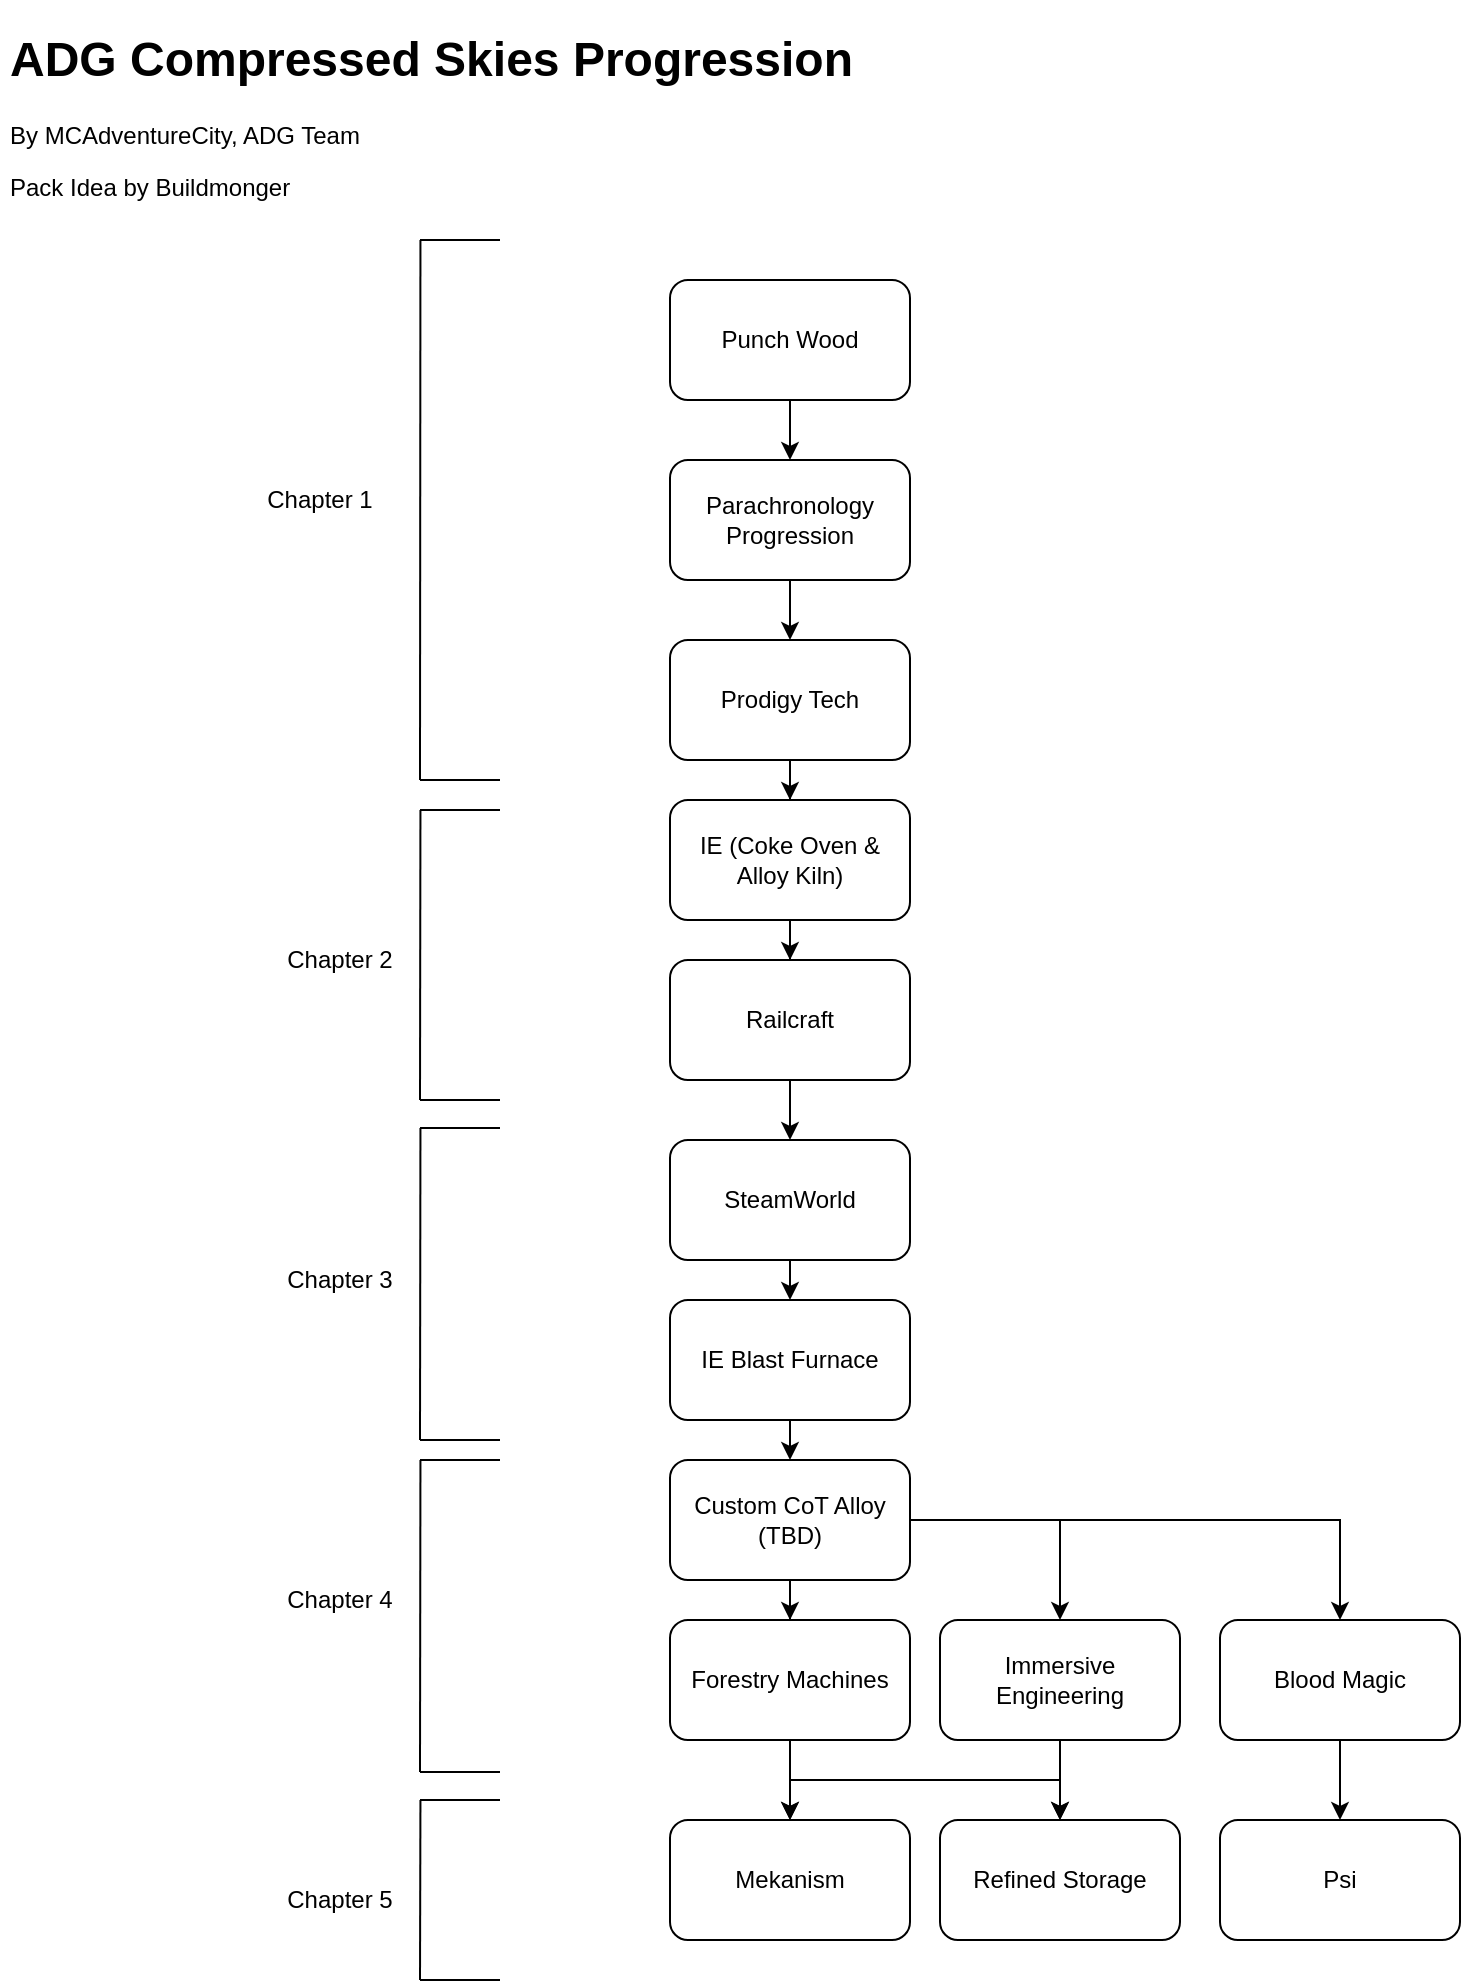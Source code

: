 <mxfile version="13.9.9" type="device"><diagram id="Wv6tV-IQ2K18I9lUvVd1" name="Page-1"><mxGraphModel dx="1422" dy="814" grid="1" gridSize="10" guides="1" tooltips="1" connect="1" arrows="1" fold="1" page="1" pageScale="1" pageWidth="850" pageHeight="1100" background="#FFFFFF" math="0" shadow="0"><root><mxCell id="0"/><mxCell id="1" parent="0"/><mxCell id="biNh70_CJQkopOtfZO5E-1" value="&lt;h1&gt;ADG Compressed Skies Progression&lt;/h1&gt;&lt;p&gt;By MCAdventureCity, ADG Team&lt;/p&gt;&lt;p&gt;Pack Idea by Buildmonger&lt;/p&gt;" style="text;html=1;strokeColor=none;fillColor=none;spacing=5;spacingTop=-20;whiteSpace=wrap;overflow=hidden;rounded=0;" parent="1" vertex="1"><mxGeometry x="30" y="20" width="460" height="120" as="geometry"/></mxCell><mxCell id="6CbkW8ua40aqXn9DbyoB-1" style="edgeStyle=orthogonalEdgeStyle;rounded=0;orthogonalLoop=1;jettySize=auto;html=1;" parent="1" source="biNh70_CJQkopOtfZO5E-2" target="biNh70_CJQkopOtfZO5E-3" edge="1"><mxGeometry relative="1" as="geometry"/></mxCell><mxCell id="biNh70_CJQkopOtfZO5E-2" value="Punch Wood" style="rounded=1;whiteSpace=wrap;html=1;" parent="1" vertex="1"><mxGeometry x="365" y="150" width="120" height="60" as="geometry"/></mxCell><mxCell id="6CbkW8ua40aqXn9DbyoB-2" style="edgeStyle=orthogonalEdgeStyle;rounded=0;orthogonalLoop=1;jettySize=auto;html=1;entryX=0.5;entryY=0;entryDx=0;entryDy=0;" parent="1" source="biNh70_CJQkopOtfZO5E-3" target="6z3cU3z1bZsF6RK8EPhS-1" edge="1"><mxGeometry relative="1" as="geometry"/></mxCell><mxCell id="biNh70_CJQkopOtfZO5E-3" value="Parachronology Progression" style="rounded=1;whiteSpace=wrap;html=1;" parent="1" vertex="1"><mxGeometry x="365" y="240" width="120" height="60" as="geometry"/></mxCell><mxCell id="6CbkW8ua40aqXn9DbyoB-3" style="edgeStyle=orthogonalEdgeStyle;rounded=0;orthogonalLoop=1;jettySize=auto;html=1;entryX=0.5;entryY=0;entryDx=0;entryDy=0;" parent="1" source="6z3cU3z1bZsF6RK8EPhS-1" target="6z3cU3z1bZsF6RK8EPhS-2" edge="1"><mxGeometry relative="1" as="geometry"/></mxCell><mxCell id="6z3cU3z1bZsF6RK8EPhS-1" value="Prodigy Tech" style="rounded=1;whiteSpace=wrap;html=1;" parent="1" vertex="1"><mxGeometry x="365" y="330" width="120" height="60" as="geometry"/></mxCell><mxCell id="6CbkW8ua40aqXn9DbyoB-4" style="edgeStyle=orthogonalEdgeStyle;rounded=0;orthogonalLoop=1;jettySize=auto;html=1;exitX=0.5;exitY=1;exitDx=0;exitDy=0;" parent="1" source="6z3cU3z1bZsF6RK8EPhS-2" target="6z3cU3z1bZsF6RK8EPhS-8" edge="1"><mxGeometry relative="1" as="geometry"/></mxCell><mxCell id="6z3cU3z1bZsF6RK8EPhS-2" value="IE (Coke Oven &amp;amp; Alloy Kiln)" style="rounded=1;whiteSpace=wrap;html=1;" parent="1" vertex="1"><mxGeometry x="365" y="410" width="120" height="60" as="geometry"/></mxCell><mxCell id="6z3cU3z1bZsF6RK8EPhS-3" value="" style="endArrow=none;html=1;entryX=0.457;entryY=0.917;entryDx=0;entryDy=0;entryPerimeter=0;" parent="1" target="biNh70_CJQkopOtfZO5E-1" edge="1"><mxGeometry width="50" height="50" relative="1" as="geometry"><mxPoint x="240" y="400" as="sourcePoint"/><mxPoint x="240" y="160" as="targetPoint"/></mxGeometry></mxCell><mxCell id="6z3cU3z1bZsF6RK8EPhS-4" value="" style="endArrow=none;html=1;" parent="1" edge="1"><mxGeometry width="50" height="50" relative="1" as="geometry"><mxPoint x="280" y="400" as="sourcePoint"/><mxPoint x="240" y="400" as="targetPoint"/></mxGeometry></mxCell><mxCell id="6z3cU3z1bZsF6RK8EPhS-5" value="" style="endArrow=none;html=1;" parent="1" edge="1"><mxGeometry width="50" height="50" relative="1" as="geometry"><mxPoint x="280" y="130" as="sourcePoint"/><mxPoint x="240" y="130" as="targetPoint"/></mxGeometry></mxCell><mxCell id="6z3cU3z1bZsF6RK8EPhS-7" value="Chapter 1" style="text;html=1;strokeColor=none;fillColor=none;align=center;verticalAlign=middle;whiteSpace=wrap;rounded=0;" parent="1" vertex="1"><mxGeometry x="160" y="250" width="60" height="20" as="geometry"/></mxCell><mxCell id="6CbkW8ua40aqXn9DbyoB-5" style="edgeStyle=orthogonalEdgeStyle;rounded=0;orthogonalLoop=1;jettySize=auto;html=1;exitX=0.5;exitY=1;exitDx=0;exitDy=0;entryX=0.5;entryY=0;entryDx=0;entryDy=0;" parent="1" source="6z3cU3z1bZsF6RK8EPhS-8" target="6z3cU3z1bZsF6RK8EPhS-9" edge="1"><mxGeometry relative="1" as="geometry"/></mxCell><mxCell id="6z3cU3z1bZsF6RK8EPhS-8" value="Railcraft" style="rounded=1;whiteSpace=wrap;html=1;" parent="1" vertex="1"><mxGeometry x="365" y="490" width="120" height="60" as="geometry"/></mxCell><mxCell id="6CbkW8ua40aqXn9DbyoB-6" style="edgeStyle=orthogonalEdgeStyle;rounded=0;orthogonalLoop=1;jettySize=auto;html=1;exitX=0.5;exitY=1;exitDx=0;exitDy=0;entryX=0.5;entryY=0;entryDx=0;entryDy=0;" parent="1" source="6z3cU3z1bZsF6RK8EPhS-9" target="6z3cU3z1bZsF6RK8EPhS-10" edge="1"><mxGeometry relative="1" as="geometry"/></mxCell><mxCell id="6z3cU3z1bZsF6RK8EPhS-9" value="SteamWorld" style="rounded=1;whiteSpace=wrap;html=1;" parent="1" vertex="1"><mxGeometry x="365" y="580" width="120" height="60" as="geometry"/></mxCell><mxCell id="6CbkW8ua40aqXn9DbyoB-7" style="edgeStyle=orthogonalEdgeStyle;rounded=0;orthogonalLoop=1;jettySize=auto;html=1;exitX=0.5;exitY=1;exitDx=0;exitDy=0;entryX=0.5;entryY=0;entryDx=0;entryDy=0;" parent="1" source="6z3cU3z1bZsF6RK8EPhS-10" target="6z3cU3z1bZsF6RK8EPhS-15" edge="1"><mxGeometry relative="1" as="geometry"/></mxCell><mxCell id="6z3cU3z1bZsF6RK8EPhS-10" value="IE Blast Furnace" style="rounded=1;whiteSpace=wrap;html=1;" parent="1" vertex="1"><mxGeometry x="365" y="660" width="120" height="60" as="geometry"/></mxCell><mxCell id="6CbkW8ua40aqXn9DbyoB-8" style="edgeStyle=orthogonalEdgeStyle;rounded=0;orthogonalLoop=1;jettySize=auto;html=1;exitX=0.5;exitY=1;exitDx=0;exitDy=0;" parent="1" source="6z3cU3z1bZsF6RK8EPhS-15" target="6z3cU3z1bZsF6RK8EPhS-16" edge="1"><mxGeometry relative="1" as="geometry"/></mxCell><mxCell id="6CbkW8ua40aqXn9DbyoB-9" style="edgeStyle=orthogonalEdgeStyle;rounded=0;orthogonalLoop=1;jettySize=auto;html=1;exitX=1;exitY=0.5;exitDx=0;exitDy=0;entryX=0.5;entryY=0;entryDx=0;entryDy=0;" parent="1" source="6z3cU3z1bZsF6RK8EPhS-15" target="6z3cU3z1bZsF6RK8EPhS-17" edge="1"><mxGeometry relative="1" as="geometry"/></mxCell><mxCell id="6CbkW8ua40aqXn9DbyoB-10" style="edgeStyle=orthogonalEdgeStyle;rounded=0;orthogonalLoop=1;jettySize=auto;html=1;exitX=1;exitY=0.5;exitDx=0;exitDy=0;entryX=0.5;entryY=0;entryDx=0;entryDy=0;" parent="1" source="6z3cU3z1bZsF6RK8EPhS-15" target="6z3cU3z1bZsF6RK8EPhS-21" edge="1"><mxGeometry relative="1" as="geometry"/></mxCell><mxCell id="6z3cU3z1bZsF6RK8EPhS-15" value="Custom CoT Alloy (TBD)" style="rounded=1;whiteSpace=wrap;html=1;" parent="1" vertex="1"><mxGeometry x="365" y="740" width="120" height="60" as="geometry"/></mxCell><mxCell id="6CbkW8ua40aqXn9DbyoB-11" style="edgeStyle=orthogonalEdgeStyle;rounded=0;orthogonalLoop=1;jettySize=auto;html=1;entryX=0.5;entryY=0;entryDx=0;entryDy=0;" parent="1" source="6z3cU3z1bZsF6RK8EPhS-16" target="6z3cU3z1bZsF6RK8EPhS-19" edge="1"><mxGeometry relative="1" as="geometry"/></mxCell><mxCell id="6CbkW8ua40aqXn9DbyoB-15" style="edgeStyle=orthogonalEdgeStyle;rounded=0;orthogonalLoop=1;jettySize=auto;html=1;exitX=0.5;exitY=1;exitDx=0;exitDy=0;entryX=0.5;entryY=0;entryDx=0;entryDy=0;" parent="1" source="6z3cU3z1bZsF6RK8EPhS-16" target="6z3cU3z1bZsF6RK8EPhS-20" edge="1"><mxGeometry relative="1" as="geometry"/></mxCell><mxCell id="6z3cU3z1bZsF6RK8EPhS-16" value="Forestry Machines" style="rounded=1;whiteSpace=wrap;html=1;" parent="1" vertex="1"><mxGeometry x="365" y="820" width="120" height="60" as="geometry"/></mxCell><mxCell id="6CbkW8ua40aqXn9DbyoB-12" style="edgeStyle=orthogonalEdgeStyle;rounded=0;orthogonalLoop=1;jettySize=auto;html=1;entryX=0.5;entryY=0;entryDx=0;entryDy=0;" parent="1" source="6z3cU3z1bZsF6RK8EPhS-17" target="6z3cU3z1bZsF6RK8EPhS-20" edge="1"><mxGeometry relative="1" as="geometry"/></mxCell><mxCell id="6CbkW8ua40aqXn9DbyoB-14" style="edgeStyle=orthogonalEdgeStyle;rounded=0;orthogonalLoop=1;jettySize=auto;html=1;exitX=0.5;exitY=1;exitDx=0;exitDy=0;entryX=0.5;entryY=0;entryDx=0;entryDy=0;" parent="1" source="6z3cU3z1bZsF6RK8EPhS-17" target="6z3cU3z1bZsF6RK8EPhS-19" edge="1"><mxGeometry relative="1" as="geometry"/></mxCell><mxCell id="6z3cU3z1bZsF6RK8EPhS-17" value="Immersive Engineering" style="rounded=1;whiteSpace=wrap;html=1;" parent="1" vertex="1"><mxGeometry x="500" y="820" width="120" height="60" as="geometry"/></mxCell><mxCell id="6z3cU3z1bZsF6RK8EPhS-19" value="Mekanism" style="rounded=1;whiteSpace=wrap;html=1;" parent="1" vertex="1"><mxGeometry x="365" y="920" width="120" height="60" as="geometry"/></mxCell><mxCell id="6z3cU3z1bZsF6RK8EPhS-20" value="Refined Storage" style="rounded=1;whiteSpace=wrap;html=1;" parent="1" vertex="1"><mxGeometry x="500" y="920" width="120" height="60" as="geometry"/></mxCell><mxCell id="6CbkW8ua40aqXn9DbyoB-13" style="edgeStyle=orthogonalEdgeStyle;rounded=0;orthogonalLoop=1;jettySize=auto;html=1;exitX=0.5;exitY=1;exitDx=0;exitDy=0;entryX=0.5;entryY=0;entryDx=0;entryDy=0;" parent="1" source="6z3cU3z1bZsF6RK8EPhS-21" target="6z3cU3z1bZsF6RK8EPhS-22" edge="1"><mxGeometry relative="1" as="geometry"/></mxCell><mxCell id="6z3cU3z1bZsF6RK8EPhS-21" value="Blood Magic" style="rounded=1;whiteSpace=wrap;html=1;" parent="1" vertex="1"><mxGeometry x="640" y="820" width="120" height="60" as="geometry"/></mxCell><mxCell id="6z3cU3z1bZsF6RK8EPhS-22" value="Psi" style="rounded=1;whiteSpace=wrap;html=1;" parent="1" vertex="1"><mxGeometry x="640" y="920" width="120" height="60" as="geometry"/></mxCell><mxCell id="6z3cU3z1bZsF6RK8EPhS-24" value="" style="endArrow=none;html=1;entryX=0.457;entryY=0.917;entryDx=0;entryDy=0;entryPerimeter=0;" parent="1" edge="1"><mxGeometry width="50" height="50" relative="1" as="geometry"><mxPoint x="240" y="560" as="sourcePoint"/><mxPoint x="240.22" y="415.04" as="targetPoint"/></mxGeometry></mxCell><mxCell id="6z3cU3z1bZsF6RK8EPhS-25" value="" style="endArrow=none;html=1;" parent="1" edge="1"><mxGeometry width="50" height="50" relative="1" as="geometry"><mxPoint x="280" y="560" as="sourcePoint"/><mxPoint x="240" y="560" as="targetPoint"/></mxGeometry></mxCell><mxCell id="6z3cU3z1bZsF6RK8EPhS-26" value="" style="endArrow=none;html=1;" parent="1" edge="1"><mxGeometry width="50" height="50" relative="1" as="geometry"><mxPoint x="280" y="415" as="sourcePoint"/><mxPoint x="240" y="415" as="targetPoint"/></mxGeometry></mxCell><mxCell id="6z3cU3z1bZsF6RK8EPhS-27" value="" style="endArrow=none;html=1;entryX=0.457;entryY=0.917;entryDx=0;entryDy=0;entryPerimeter=0;" parent="1" edge="1"><mxGeometry width="50" height="50" relative="1" as="geometry"><mxPoint x="240" y="730" as="sourcePoint"/><mxPoint x="240.22" y="574.04" as="targetPoint"/></mxGeometry></mxCell><mxCell id="6z3cU3z1bZsF6RK8EPhS-28" value="" style="endArrow=none;html=1;" parent="1" edge="1"><mxGeometry width="50" height="50" relative="1" as="geometry"><mxPoint x="280" y="730" as="sourcePoint"/><mxPoint x="240" y="730" as="targetPoint"/></mxGeometry></mxCell><mxCell id="6z3cU3z1bZsF6RK8EPhS-29" value="" style="endArrow=none;html=1;" parent="1" edge="1"><mxGeometry width="50" height="50" relative="1" as="geometry"><mxPoint x="280" y="574" as="sourcePoint"/><mxPoint x="240" y="574" as="targetPoint"/></mxGeometry></mxCell><mxCell id="6z3cU3z1bZsF6RK8EPhS-30" value="" style="endArrow=none;html=1;entryX=0.457;entryY=0.917;entryDx=0;entryDy=0;entryPerimeter=0;" parent="1" edge="1"><mxGeometry width="50" height="50" relative="1" as="geometry"><mxPoint x="240" y="896" as="sourcePoint"/><mxPoint x="240.22" y="740.04" as="targetPoint"/></mxGeometry></mxCell><mxCell id="6z3cU3z1bZsF6RK8EPhS-31" value="" style="endArrow=none;html=1;" parent="1" edge="1"><mxGeometry width="50" height="50" relative="1" as="geometry"><mxPoint x="280" y="896" as="sourcePoint"/><mxPoint x="240" y="896" as="targetPoint"/></mxGeometry></mxCell><mxCell id="6z3cU3z1bZsF6RK8EPhS-32" value="" style="endArrow=none;html=1;" parent="1" edge="1"><mxGeometry width="50" height="50" relative="1" as="geometry"><mxPoint x="280" y="740" as="sourcePoint"/><mxPoint x="240" y="740" as="targetPoint"/></mxGeometry></mxCell><mxCell id="6z3cU3z1bZsF6RK8EPhS-33" value="" style="endArrow=none;html=1;entryX=0.457;entryY=0.917;entryDx=0;entryDy=0;entryPerimeter=0;" parent="1" edge="1"><mxGeometry width="50" height="50" relative="1" as="geometry"><mxPoint x="240" y="1000" as="sourcePoint"/><mxPoint x="240.22" y="910.04" as="targetPoint"/></mxGeometry></mxCell><mxCell id="6z3cU3z1bZsF6RK8EPhS-34" value="" style="endArrow=none;html=1;" parent="1" edge="1"><mxGeometry width="50" height="50" relative="1" as="geometry"><mxPoint x="280" y="1000" as="sourcePoint"/><mxPoint x="240" y="1000" as="targetPoint"/></mxGeometry></mxCell><mxCell id="6z3cU3z1bZsF6RK8EPhS-35" value="" style="endArrow=none;html=1;" parent="1" edge="1"><mxGeometry width="50" height="50" relative="1" as="geometry"><mxPoint x="280" y="910" as="sourcePoint"/><mxPoint x="240" y="910" as="targetPoint"/></mxGeometry></mxCell><mxCell id="6z3cU3z1bZsF6RK8EPhS-38" value="Chapter 5" style="text;html=1;strokeColor=none;fillColor=none;align=center;verticalAlign=middle;whiteSpace=wrap;rounded=0;" parent="1" vertex="1"><mxGeometry x="170" y="950" width="60" height="20" as="geometry"/></mxCell><mxCell id="6z3cU3z1bZsF6RK8EPhS-39" value="Chapter 4" style="text;html=1;strokeColor=none;fillColor=none;align=center;verticalAlign=middle;whiteSpace=wrap;rounded=0;" parent="1" vertex="1"><mxGeometry x="170" y="800" width="60" height="20" as="geometry"/></mxCell><mxCell id="6z3cU3z1bZsF6RK8EPhS-40" value="Chapter 3" style="text;html=1;strokeColor=none;fillColor=none;align=center;verticalAlign=middle;whiteSpace=wrap;rounded=0;" parent="1" vertex="1"><mxGeometry x="170" y="640" width="60" height="20" as="geometry"/></mxCell><mxCell id="6z3cU3z1bZsF6RK8EPhS-41" value="Chapter 2" style="text;html=1;strokeColor=none;fillColor=none;align=center;verticalAlign=middle;whiteSpace=wrap;rounded=0;" parent="1" vertex="1"><mxGeometry x="170" y="480" width="60" height="20" as="geometry"/></mxCell></root></mxGraphModel></diagram></mxfile>